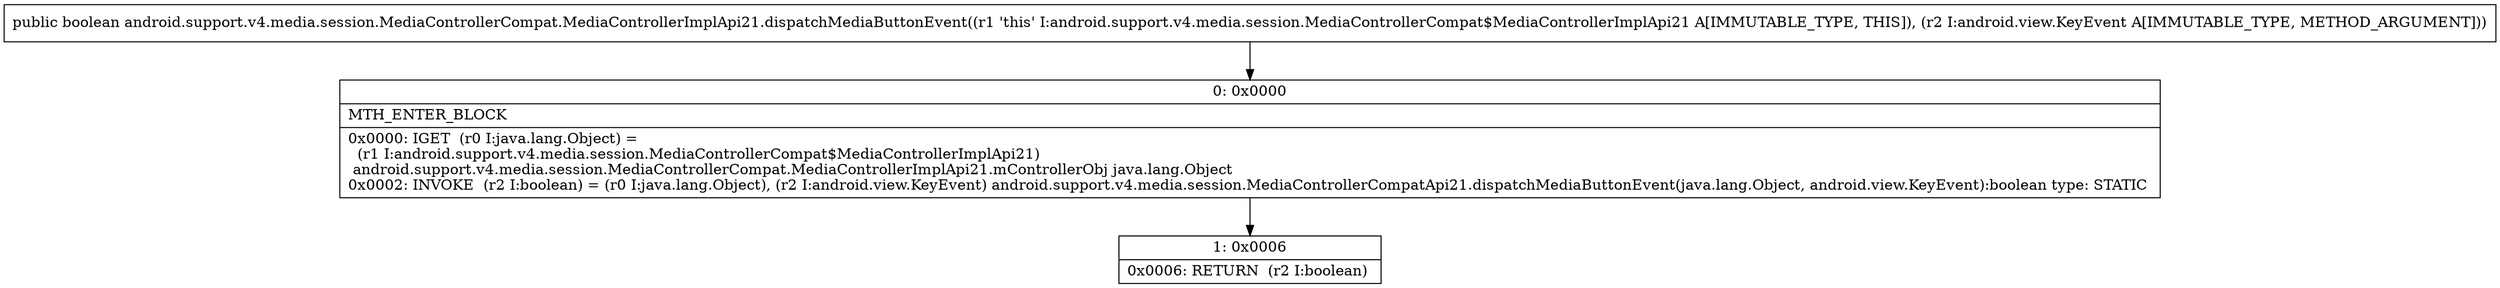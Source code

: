 digraph "CFG forandroid.support.v4.media.session.MediaControllerCompat.MediaControllerImplApi21.dispatchMediaButtonEvent(Landroid\/view\/KeyEvent;)Z" {
Node_0 [shape=record,label="{0\:\ 0x0000|MTH_ENTER_BLOCK\l|0x0000: IGET  (r0 I:java.lang.Object) = \l  (r1 I:android.support.v4.media.session.MediaControllerCompat$MediaControllerImplApi21)\l android.support.v4.media.session.MediaControllerCompat.MediaControllerImplApi21.mControllerObj java.lang.Object \l0x0002: INVOKE  (r2 I:boolean) = (r0 I:java.lang.Object), (r2 I:android.view.KeyEvent) android.support.v4.media.session.MediaControllerCompatApi21.dispatchMediaButtonEvent(java.lang.Object, android.view.KeyEvent):boolean type: STATIC \l}"];
Node_1 [shape=record,label="{1\:\ 0x0006|0x0006: RETURN  (r2 I:boolean) \l}"];
MethodNode[shape=record,label="{public boolean android.support.v4.media.session.MediaControllerCompat.MediaControllerImplApi21.dispatchMediaButtonEvent((r1 'this' I:android.support.v4.media.session.MediaControllerCompat$MediaControllerImplApi21 A[IMMUTABLE_TYPE, THIS]), (r2 I:android.view.KeyEvent A[IMMUTABLE_TYPE, METHOD_ARGUMENT])) }"];
MethodNode -> Node_0;
Node_0 -> Node_1;
}

